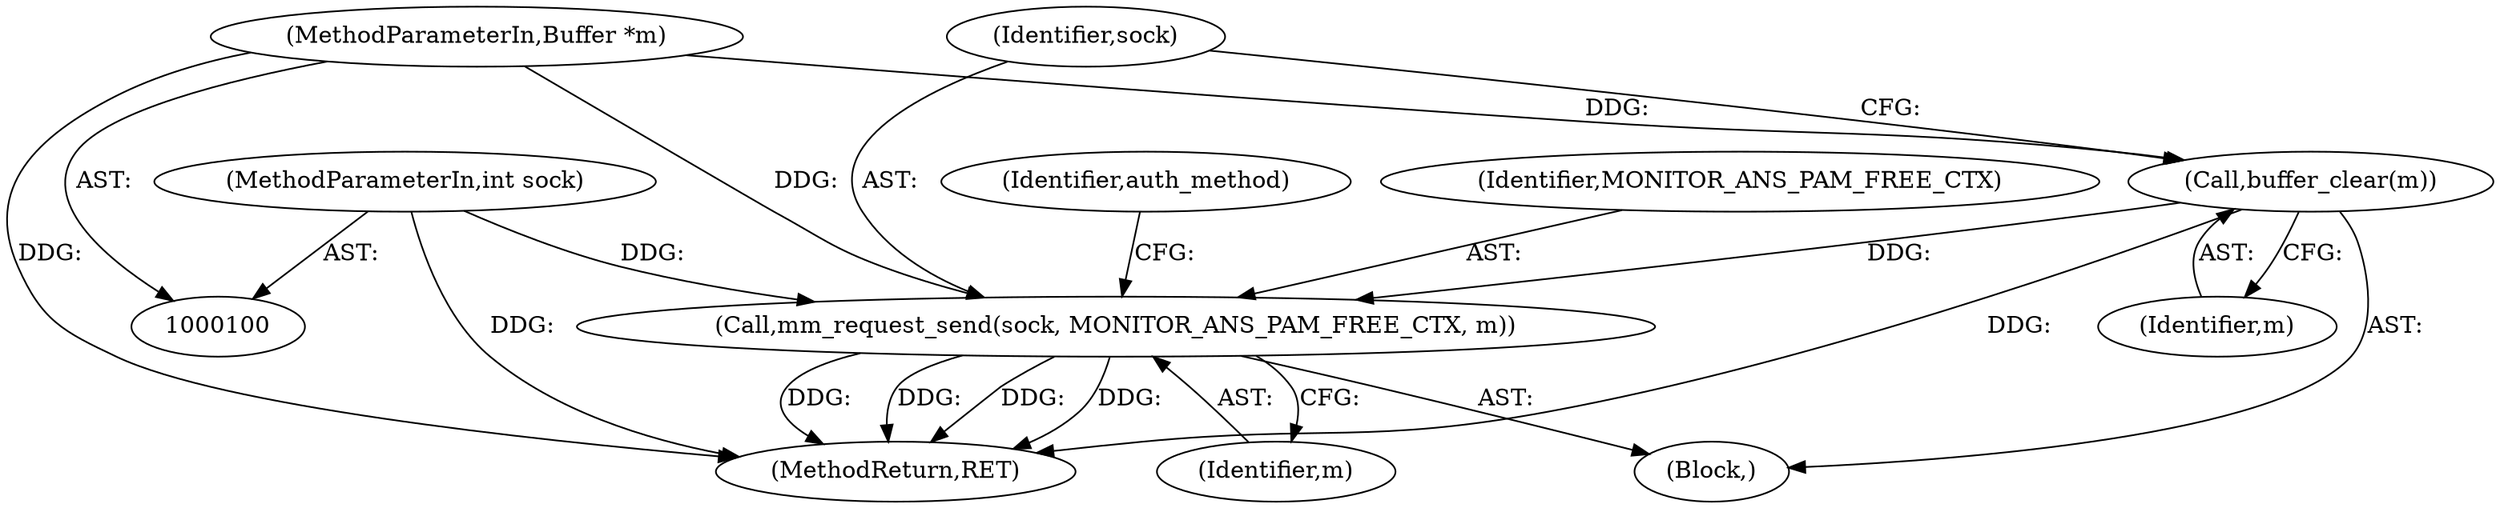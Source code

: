 digraph "0_openssh-portable_5e75f5198769056089fb06c4d738ab0e5abc66f7@API" {
"1000111" [label="(Call,mm_request_send(sock, MONITOR_ANS_PAM_FREE_CTX, m))"];
"1000101" [label="(MethodParameterIn,int sock)"];
"1000109" [label="(Call,buffer_clear(m))"];
"1000102" [label="(MethodParameterIn,Buffer *m)"];
"1000116" [label="(Identifier,auth_method)"];
"1000110" [label="(Identifier,m)"];
"1000112" [label="(Identifier,sock)"];
"1000109" [label="(Call,buffer_clear(m))"];
"1000111" [label="(Call,mm_request_send(sock, MONITOR_ANS_PAM_FREE_CTX, m))"];
"1000103" [label="(Block,)"];
"1000125" [label="(MethodReturn,RET)"];
"1000102" [label="(MethodParameterIn,Buffer *m)"];
"1000113" [label="(Identifier,MONITOR_ANS_PAM_FREE_CTX)"];
"1000101" [label="(MethodParameterIn,int sock)"];
"1000114" [label="(Identifier,m)"];
"1000111" -> "1000103"  [label="AST: "];
"1000111" -> "1000114"  [label="CFG: "];
"1000112" -> "1000111"  [label="AST: "];
"1000113" -> "1000111"  [label="AST: "];
"1000114" -> "1000111"  [label="AST: "];
"1000116" -> "1000111"  [label="CFG: "];
"1000111" -> "1000125"  [label="DDG: "];
"1000111" -> "1000125"  [label="DDG: "];
"1000111" -> "1000125"  [label="DDG: "];
"1000111" -> "1000125"  [label="DDG: "];
"1000101" -> "1000111"  [label="DDG: "];
"1000109" -> "1000111"  [label="DDG: "];
"1000102" -> "1000111"  [label="DDG: "];
"1000101" -> "1000100"  [label="AST: "];
"1000101" -> "1000125"  [label="DDG: "];
"1000109" -> "1000103"  [label="AST: "];
"1000109" -> "1000110"  [label="CFG: "];
"1000110" -> "1000109"  [label="AST: "];
"1000112" -> "1000109"  [label="CFG: "];
"1000109" -> "1000125"  [label="DDG: "];
"1000102" -> "1000109"  [label="DDG: "];
"1000102" -> "1000100"  [label="AST: "];
"1000102" -> "1000125"  [label="DDG: "];
}
